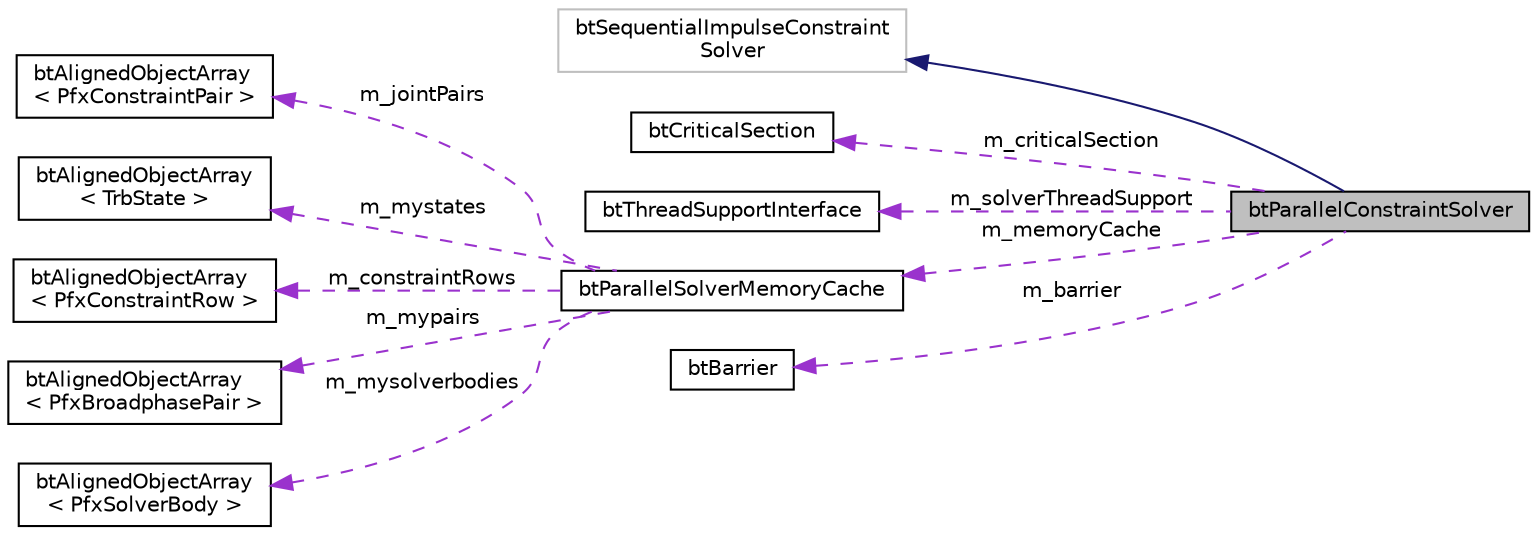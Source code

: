 digraph "btParallelConstraintSolver"
{
  edge [fontname="Helvetica",fontsize="10",labelfontname="Helvetica",labelfontsize="10"];
  node [fontname="Helvetica",fontsize="10",shape=record];
  rankdir="LR";
  Node1 [label="btParallelConstraintSolver",height=0.2,width=0.4,color="black", fillcolor="grey75", style="filled", fontcolor="black"];
  Node2 -> Node1 [dir="back",color="midnightblue",fontsize="10",style="solid",fontname="Helvetica"];
  Node2 [label="btSequentialImpulseConstraint\lSolver",height=0.2,width=0.4,color="grey75", fillcolor="white", style="filled"];
  Node3 -> Node1 [dir="back",color="darkorchid3",fontsize="10",style="dashed",label=" m_criticalSection" ,fontname="Helvetica"];
  Node3 [label="btCriticalSection",height=0.2,width=0.4,color="black", fillcolor="white", style="filled",URL="$classbt_critical_section.html"];
  Node4 -> Node1 [dir="back",color="darkorchid3",fontsize="10",style="dashed",label=" m_solverThreadSupport" ,fontname="Helvetica"];
  Node4 [label="btThreadSupportInterface",height=0.2,width=0.4,color="black", fillcolor="white", style="filled",URL="$classbt_thread_support_interface.html"];
  Node5 -> Node1 [dir="back",color="darkorchid3",fontsize="10",style="dashed",label=" m_memoryCache" ,fontname="Helvetica"];
  Node5 [label="btParallelSolverMemoryCache",height=0.2,width=0.4,color="black", fillcolor="white", style="filled",URL="$structbt_parallel_solver_memory_cache.html"];
  Node6 -> Node5 [dir="back",color="darkorchid3",fontsize="10",style="dashed",label=" m_jointPairs" ,fontname="Helvetica"];
  Node6 [label="btAlignedObjectArray\l\< PfxConstraintPair \>",height=0.2,width=0.4,color="black", fillcolor="white", style="filled",URL="$classbt_aligned_object_array.html"];
  Node7 -> Node5 [dir="back",color="darkorchid3",fontsize="10",style="dashed",label=" m_mystates" ,fontname="Helvetica"];
  Node7 [label="btAlignedObjectArray\l\< TrbState \>",height=0.2,width=0.4,color="black", fillcolor="white", style="filled",URL="$classbt_aligned_object_array.html"];
  Node8 -> Node5 [dir="back",color="darkorchid3",fontsize="10",style="dashed",label=" m_constraintRows" ,fontname="Helvetica"];
  Node8 [label="btAlignedObjectArray\l\< PfxConstraintRow \>",height=0.2,width=0.4,color="black", fillcolor="white", style="filled",URL="$classbt_aligned_object_array.html"];
  Node9 -> Node5 [dir="back",color="darkorchid3",fontsize="10",style="dashed",label=" m_mypairs" ,fontname="Helvetica"];
  Node9 [label="btAlignedObjectArray\l\< PfxBroadphasePair \>",height=0.2,width=0.4,color="black", fillcolor="white", style="filled",URL="$classbt_aligned_object_array.html"];
  Node10 -> Node5 [dir="back",color="darkorchid3",fontsize="10",style="dashed",label=" m_mysolverbodies" ,fontname="Helvetica"];
  Node10 [label="btAlignedObjectArray\l\< PfxSolverBody \>",height=0.2,width=0.4,color="black", fillcolor="white", style="filled",URL="$classbt_aligned_object_array.html"];
  Node11 -> Node1 [dir="back",color="darkorchid3",fontsize="10",style="dashed",label=" m_barrier" ,fontname="Helvetica"];
  Node11 [label="btBarrier",height=0.2,width=0.4,color="black", fillcolor="white", style="filled",URL="$classbt_barrier.html"];
}

